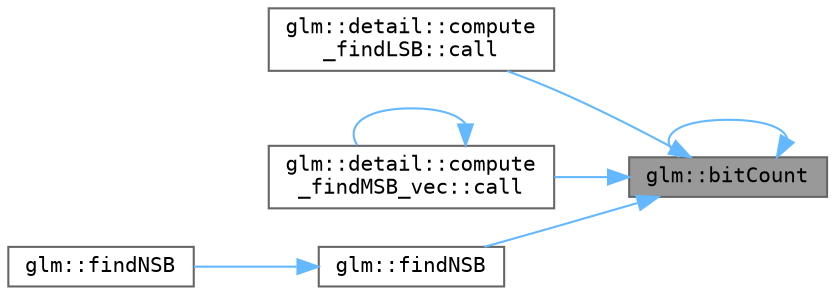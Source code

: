 digraph "glm::bitCount"
{
 // LATEX_PDF_SIZE
  bgcolor="transparent";
  edge [fontname=Terminal,fontsize=10,labelfontname=Helvetica,labelfontsize=10];
  node [fontname=Terminal,fontsize=10,shape=box,height=0.2,width=0.4];
  rankdir="RL";
  Node1 [label="glm::bitCount",height=0.2,width=0.4,color="gray40", fillcolor="grey60", style="filled", fontcolor="black",tooltip=" "];
  Node1 -> Node1 [dir="back",color="steelblue1",style="solid"];
  Node1 -> Node2 [dir="back",color="steelblue1",style="solid"];
  Node2 [label="glm::detail::compute\l_findLSB::call",height=0.2,width=0.4,color="grey40", fillcolor="white", style="filled",URL="$structglm_1_1detail_1_1compute__find_l_s_b.html#a1c0ec72e2bcf35a3109e85cfc536400b",tooltip=" "];
  Node1 -> Node3 [dir="back",color="steelblue1",style="solid"];
  Node3 [label="glm::detail::compute\l_findMSB_vec::call",height=0.2,width=0.4,color="grey40", fillcolor="white", style="filled",URL="$structglm_1_1detail_1_1compute__find_m_s_b__vec.html#a25442d64e72a6854b705e62c5cb59bad",tooltip=" "];
  Node3 -> Node3 [dir="back",color="steelblue1",style="solid"];
  Node1 -> Node4 [dir="back",color="steelblue1",style="solid"];
  Node4 [label="glm::findNSB",height=0.2,width=0.4,color="grey40", fillcolor="white", style="filled",URL="$group__ext__scalar__integer.html#ga2777901e41ad6e1e9d0ad6cc855d1075",tooltip=" "];
  Node4 -> Node5 [dir="back",color="steelblue1",style="solid"];
  Node5 [label="glm::findNSB",height=0.2,width=0.4,color="grey40", fillcolor="white", style="filled",URL="$group__ext__vector__integer.html#ga799790d47fd9bb48df90c2753eeb95d7",tooltip=" "];
}
